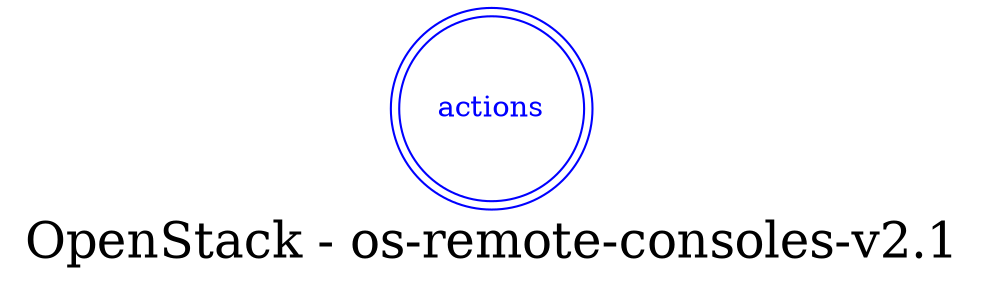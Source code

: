digraph LexiconGraph {
graph[label="OpenStack - os-remote-consoles-v2.1", fontsize=24]
splines=true
"actions" [color=blue, fontcolor=blue, shape=doublecircle]
}

